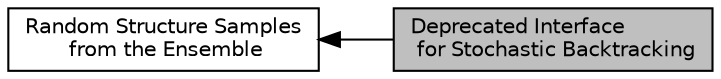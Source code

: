 digraph "Deprecated Interface for Stochastic Backtracking"
{
  bgcolor="transparent";
  edge [fontname="Helvetica",fontsize="10",labelfontname="Helvetica",labelfontsize="10"];
  node [fontname="Helvetica",fontsize="10",shape=box];
  rankdir=LR;
  Node1 [label="Random Structure Samples\l from the Ensemble",height=0.2,width=0.4,color="black",URL="$group__subopt__stochbt.html",tooltip="Functions to draw random structure samples from the ensemble according to their equilibrium probabili..."];
  Node0 [label="Deprecated Interface\l for Stochastic Backtracking",height=0.2,width=0.4,color="black", fillcolor="grey75", style="filled", fontcolor="black",tooltip=" "];
  Node1->Node0 [shape=plaintext, dir="back", style="solid"];
}
